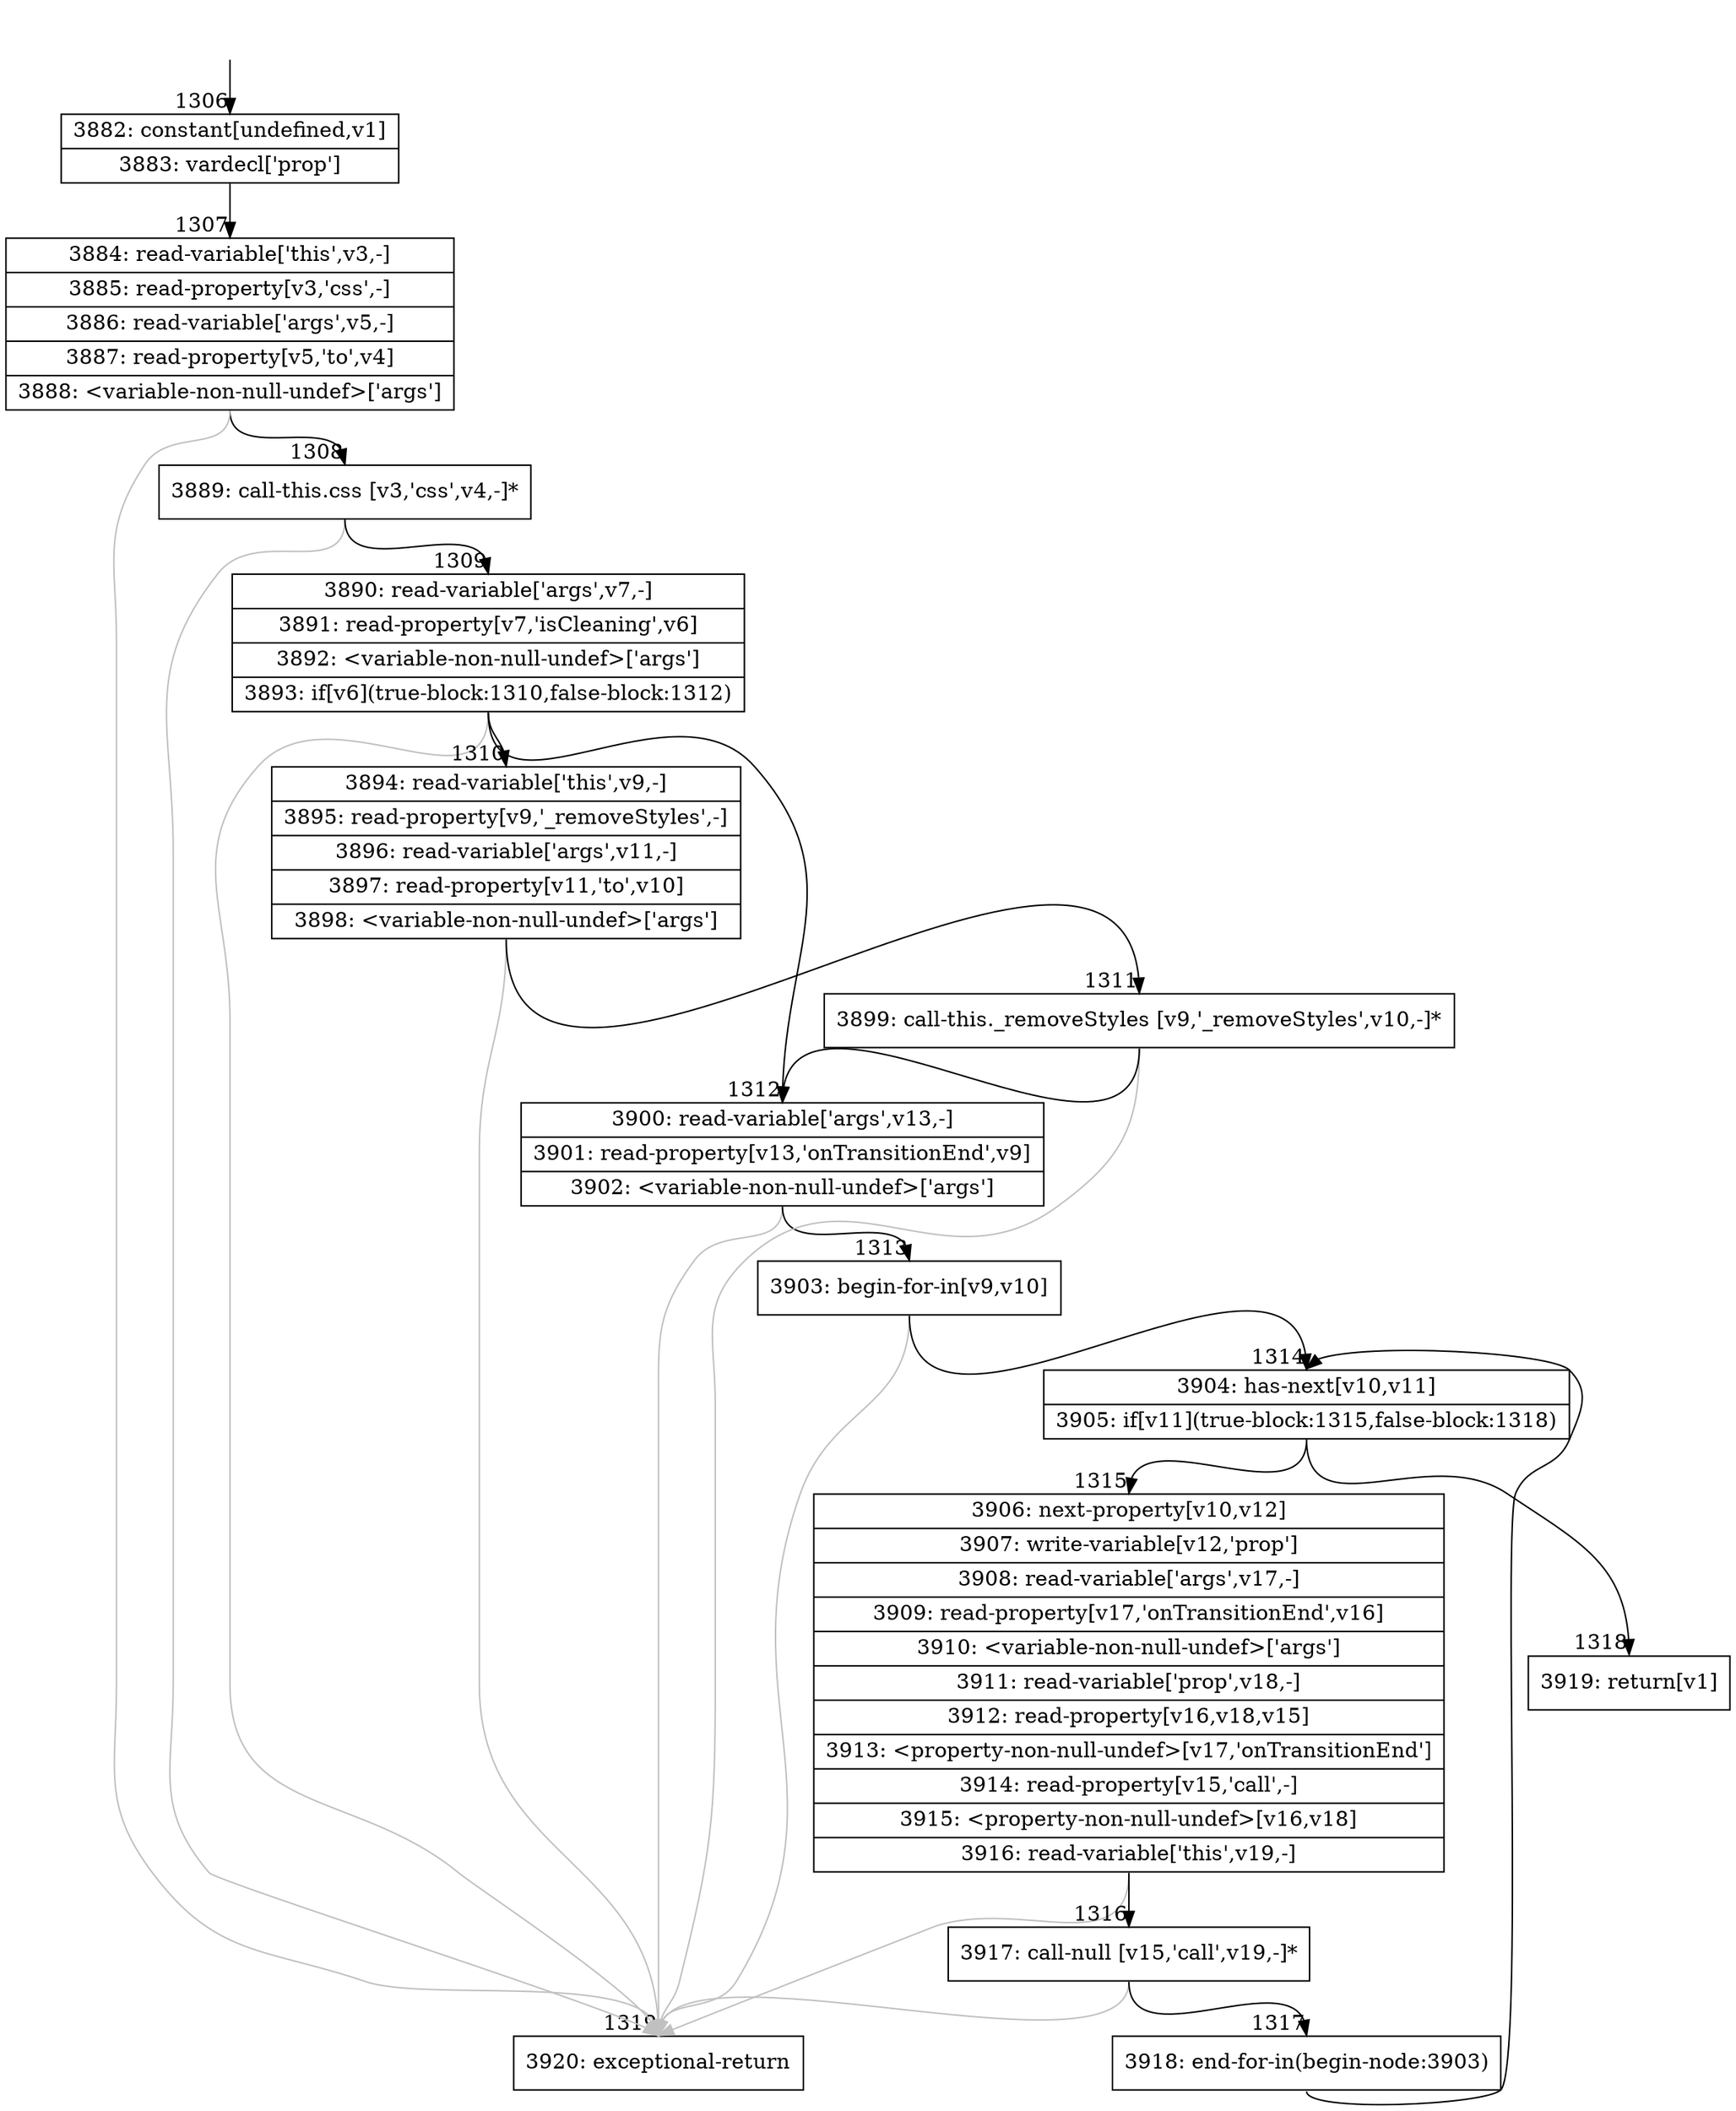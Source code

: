digraph {
rankdir="TD"
BB_entry118[shape=none,label=""];
BB_entry118 -> BB1306 [tailport=s, headport=n, headlabel="    1306"]
BB1306 [shape=record label="{3882: constant[undefined,v1]|3883: vardecl['prop']}" ] 
BB1306 -> BB1307 [tailport=s, headport=n, headlabel="      1307"]
BB1307 [shape=record label="{3884: read-variable['this',v3,-]|3885: read-property[v3,'css',-]|3886: read-variable['args',v5,-]|3887: read-property[v5,'to',v4]|3888: \<variable-non-null-undef\>['args']}" ] 
BB1307 -> BB1308 [tailport=s, headport=n, headlabel="      1308"]
BB1307 -> BB1319 [tailport=s, headport=n, color=gray, headlabel="      1319"]
BB1308 [shape=record label="{3889: call-this.css [v3,'css',v4,-]*}" ] 
BB1308 -> BB1309 [tailport=s, headport=n, headlabel="      1309"]
BB1308 -> BB1319 [tailport=s, headport=n, color=gray]
BB1309 [shape=record label="{3890: read-variable['args',v7,-]|3891: read-property[v7,'isCleaning',v6]|3892: \<variable-non-null-undef\>['args']|3893: if[v6](true-block:1310,false-block:1312)}" ] 
BB1309 -> BB1310 [tailport=s, headport=n, headlabel="      1310"]
BB1309 -> BB1312 [tailport=s, headport=n, headlabel="      1312"]
BB1309 -> BB1319 [tailport=s, headport=n, color=gray]
BB1310 [shape=record label="{3894: read-variable['this',v9,-]|3895: read-property[v9,'_removeStyles',-]|3896: read-variable['args',v11,-]|3897: read-property[v11,'to',v10]|3898: \<variable-non-null-undef\>['args']}" ] 
BB1310 -> BB1311 [tailport=s, headport=n, headlabel="      1311"]
BB1310 -> BB1319 [tailport=s, headport=n, color=gray]
BB1311 [shape=record label="{3899: call-this._removeStyles [v9,'_removeStyles',v10,-]*}" ] 
BB1311 -> BB1312 [tailport=s, headport=n]
BB1311 -> BB1319 [tailport=s, headport=n, color=gray]
BB1312 [shape=record label="{3900: read-variable['args',v13,-]|3901: read-property[v13,'onTransitionEnd',v9]|3902: \<variable-non-null-undef\>['args']}" ] 
BB1312 -> BB1313 [tailport=s, headport=n, headlabel="      1313"]
BB1312 -> BB1319 [tailport=s, headport=n, color=gray]
BB1313 [shape=record label="{3903: begin-for-in[v9,v10]}" ] 
BB1313 -> BB1314 [tailport=s, headport=n, headlabel="      1314"]
BB1313 -> BB1319 [tailport=s, headport=n, color=gray]
BB1314 [shape=record label="{3904: has-next[v10,v11]|3905: if[v11](true-block:1315,false-block:1318)}" ] 
BB1314 -> BB1315 [tailport=s, headport=n, headlabel="      1315"]
BB1314 -> BB1318 [tailport=s, headport=n, headlabel="      1318"]
BB1315 [shape=record label="{3906: next-property[v10,v12]|3907: write-variable[v12,'prop']|3908: read-variable['args',v17,-]|3909: read-property[v17,'onTransitionEnd',v16]|3910: \<variable-non-null-undef\>['args']|3911: read-variable['prop',v18,-]|3912: read-property[v16,v18,v15]|3913: \<property-non-null-undef\>[v17,'onTransitionEnd']|3914: read-property[v15,'call',-]|3915: \<property-non-null-undef\>[v16,v18]|3916: read-variable['this',v19,-]}" ] 
BB1315 -> BB1316 [tailport=s, headport=n, headlabel="      1316"]
BB1315 -> BB1319 [tailport=s, headport=n, color=gray]
BB1316 [shape=record label="{3917: call-null [v15,'call',v19,-]*}" ] 
BB1316 -> BB1317 [tailport=s, headport=n, headlabel="      1317"]
BB1316 -> BB1319 [tailport=s, headport=n, color=gray]
BB1317 [shape=record label="{3918: end-for-in(begin-node:3903)}" ] 
BB1317 -> BB1314 [tailport=s, headport=n]
BB1318 [shape=record label="{3919: return[v1]}" ] 
BB1319 [shape=record label="{3920: exceptional-return}" ] 
//#$~ 1780
}
